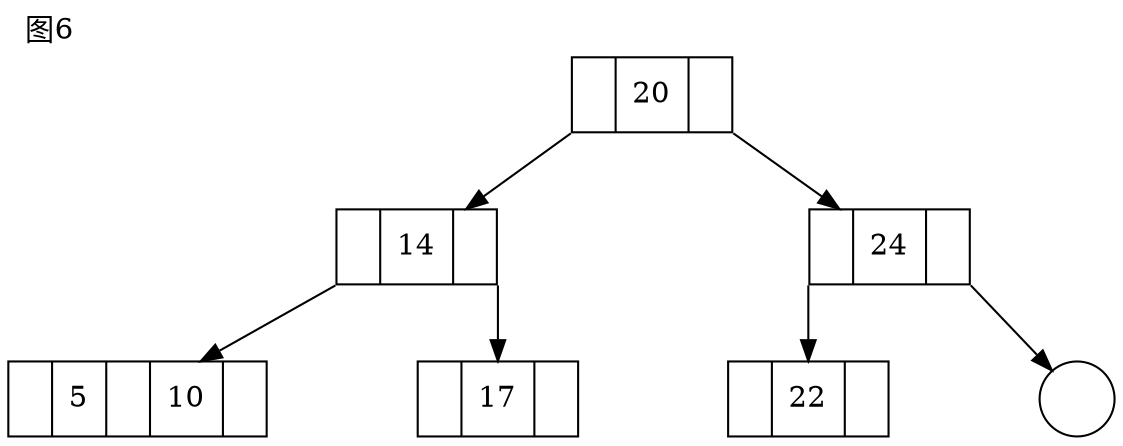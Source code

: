 digraph g{
node[shape=record];
//mindist=5.0;
nodesep=1;
edge[minlen=1.8];
splines="line";
label="图6";
labeljust=l;
labelloc=t;

n1[label="<f1> | 20 | <f2>"];
n2[label="<f1> | 14 | <f2>"];
n3[label="<f1> | 24 | <f2> "];
n4[label="<f1> | 5 | <f2> | 10 | <f3>"];
n5[label="<f1> | 17 | <f2>"];
n6[label="<f1> | 22 | <f2>"];
n7[label="", shape=circle];

n1:f1->n2[tailport=sw];
n1:f2->n3[tailport=se];
n2:f1->n4[tailport=sw];
n2:f2->n5[tailport=se];
n3:f1->n6[tailport=sw];
n3:f2->n7[tailport=se];

}
